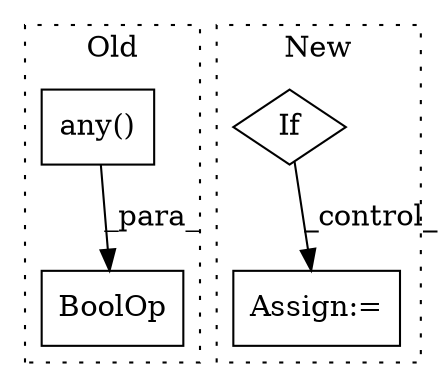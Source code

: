digraph G {
subgraph cluster0 {
1 [label="any()" a="75" s="2070,2090" l="7,1" shape="box"];
4 [label="BoolOp" a="72" s="2051" l="40" shape="box"];
label = "Old";
style="dotted";
}
subgraph cluster1 {
2 [label="If" a="96" s="2772" l="3" shape="diamond"];
3 [label="Assign:=" a="68" s="3014" l="4" shape="box"];
label = "New";
style="dotted";
}
1 -> 4 [label="_para_"];
2 -> 3 [label="_control_"];
}